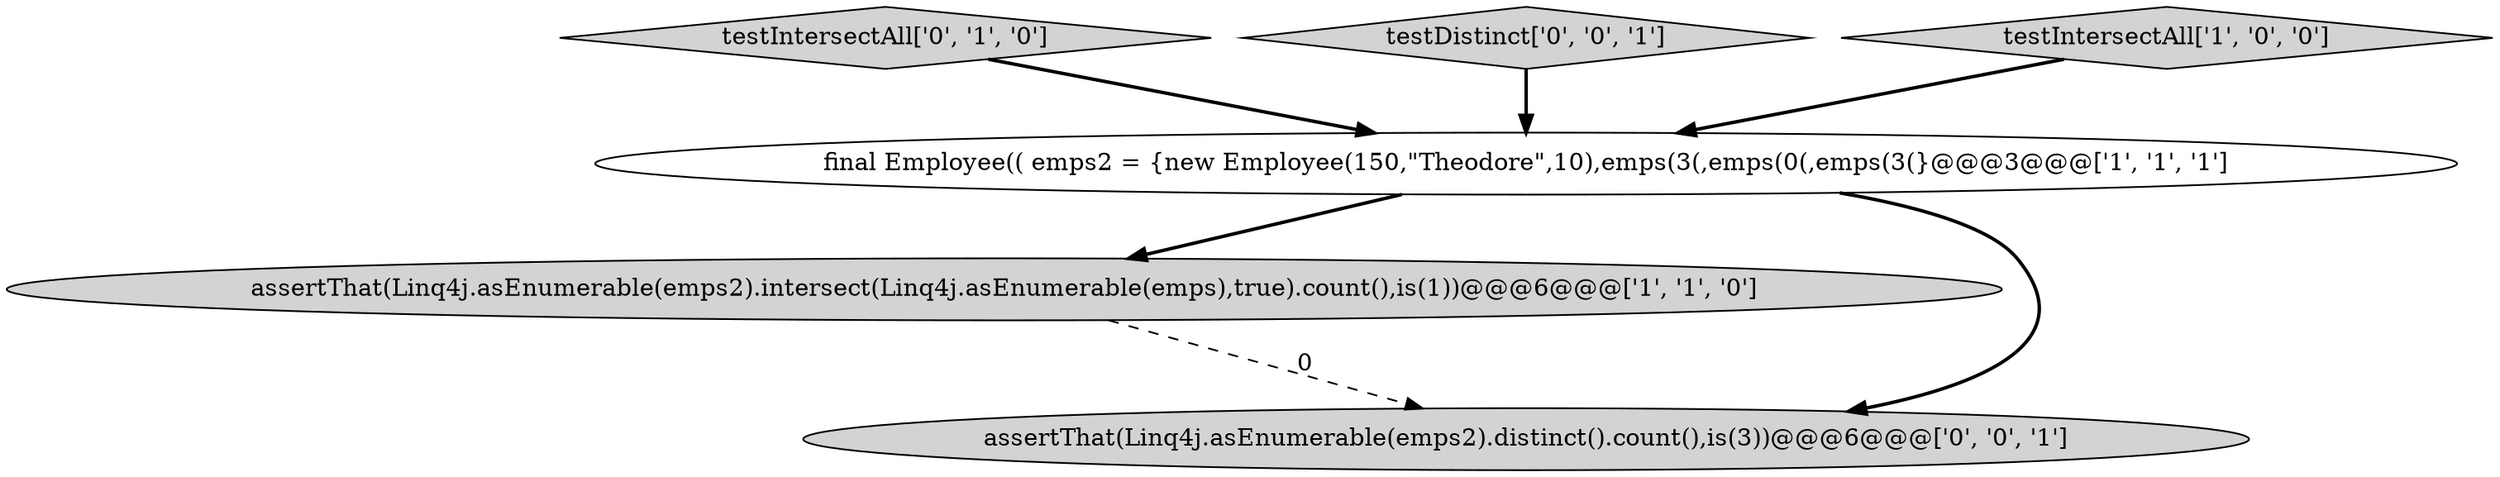 digraph {
0 [style = filled, label = "assertThat(Linq4j.asEnumerable(emps2).intersect(Linq4j.asEnumerable(emps),true).count(),is(1))@@@6@@@['1', '1', '0']", fillcolor = lightgray, shape = ellipse image = "AAA0AAABBB1BBB"];
3 [style = filled, label = "testIntersectAll['0', '1', '0']", fillcolor = lightgray, shape = diamond image = "AAA0AAABBB2BBB"];
4 [style = filled, label = "assertThat(Linq4j.asEnumerable(emps2).distinct().count(),is(3))@@@6@@@['0', '0', '1']", fillcolor = lightgray, shape = ellipse image = "AAA0AAABBB3BBB"];
2 [style = filled, label = "final Employee(( emps2 = {new Employee(150,\"Theodore\",10),emps(3(,emps(0(,emps(3(}@@@3@@@['1', '1', '1']", fillcolor = white, shape = ellipse image = "AAA0AAABBB1BBB"];
5 [style = filled, label = "testDistinct['0', '0', '1']", fillcolor = lightgray, shape = diamond image = "AAA0AAABBB3BBB"];
1 [style = filled, label = "testIntersectAll['1', '0', '0']", fillcolor = lightgray, shape = diamond image = "AAA0AAABBB1BBB"];
5->2 [style = bold, label=""];
1->2 [style = bold, label=""];
2->0 [style = bold, label=""];
0->4 [style = dashed, label="0"];
3->2 [style = bold, label=""];
2->4 [style = bold, label=""];
}
